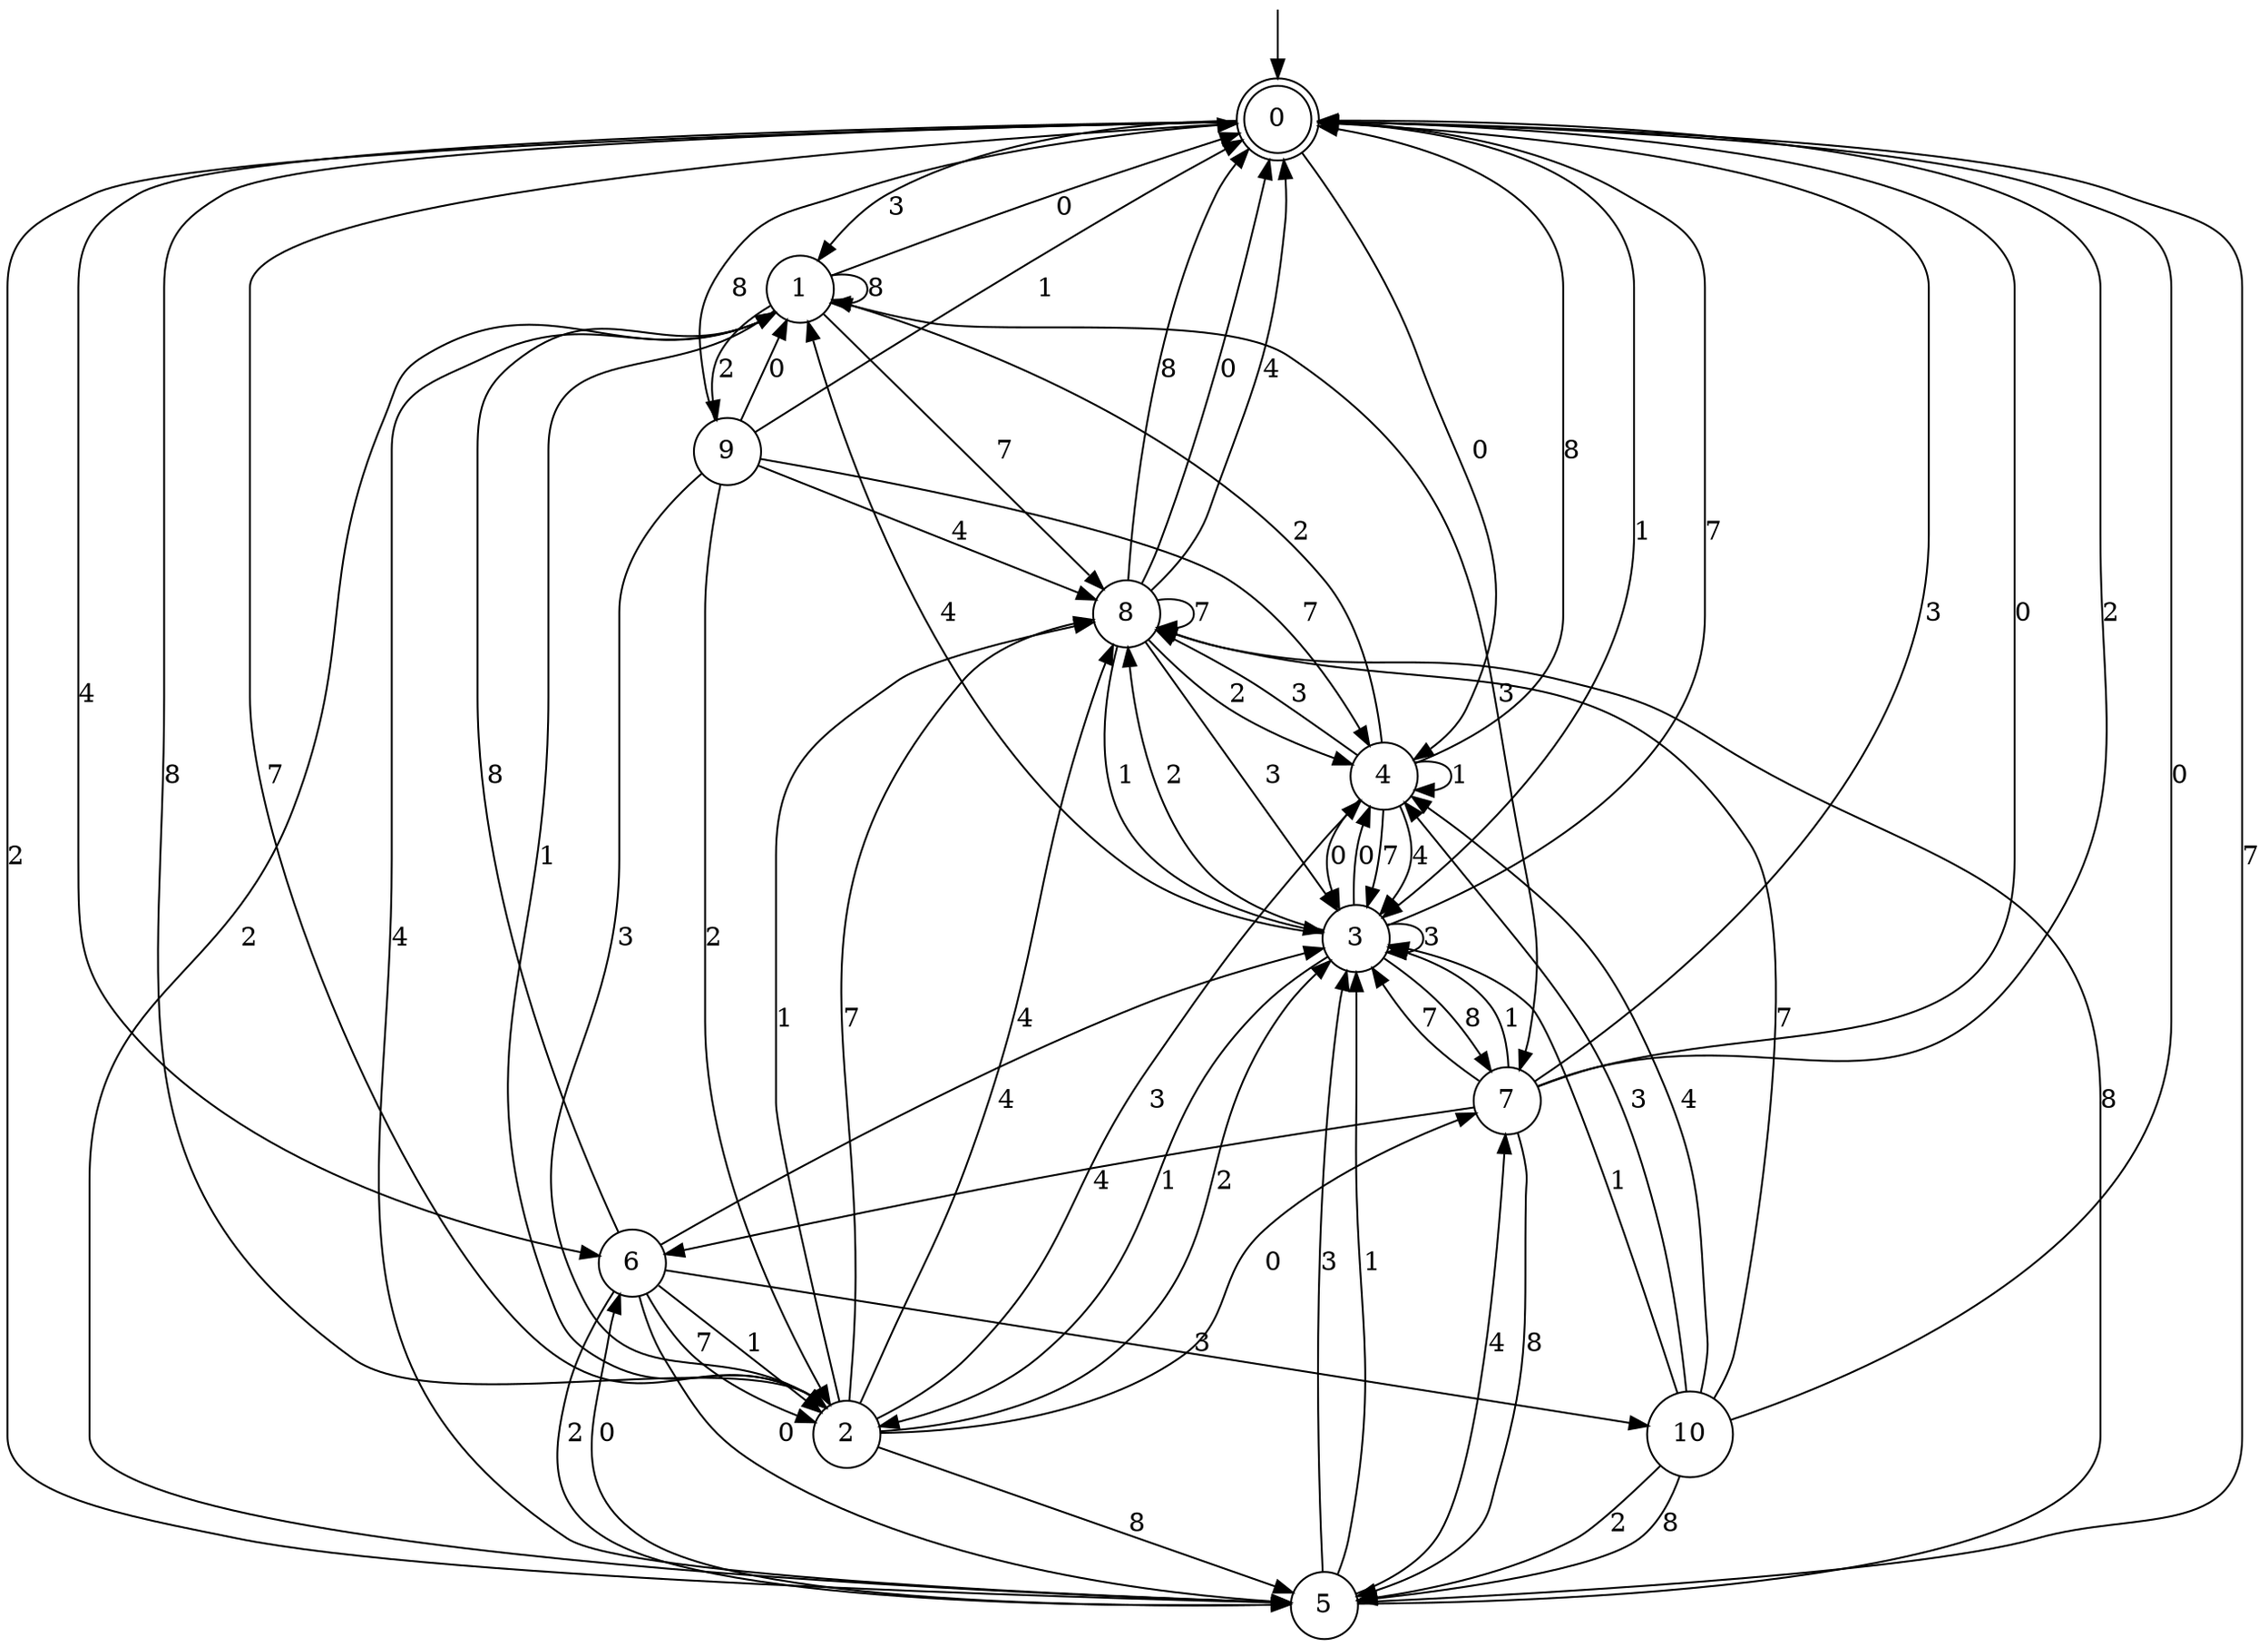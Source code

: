 digraph g {

	s0 [shape="doublecircle" label="0"];
	s1 [shape="circle" label="1"];
	s2 [shape="circle" label="2"];
	s3 [shape="circle" label="3"];
	s4 [shape="circle" label="4"];
	s5 [shape="circle" label="5"];
	s6 [shape="circle" label="6"];
	s7 [shape="circle" label="7"];
	s8 [shape="circle" label="8"];
	s9 [shape="circle" label="9"];
	s10 [shape="circle" label="10"];
	s0 -> s1 [label="3"];
	s0 -> s2 [label="8"];
	s0 -> s3 [label="1"];
	s0 -> s2 [label="7"];
	s0 -> s4 [label="0"];
	s0 -> s5 [label="2"];
	s0 -> s6 [label="4"];
	s1 -> s7 [label="3"];
	s1 -> s1 [label="8"];
	s1 -> s2 [label="1"];
	s1 -> s8 [label="7"];
	s1 -> s0 [label="0"];
	s1 -> s9 [label="2"];
	s1 -> s5 [label="4"];
	s2 -> s4 [label="3"];
	s2 -> s5 [label="8"];
	s2 -> s8 [label="1"];
	s2 -> s8 [label="7"];
	s2 -> s7 [label="0"];
	s2 -> s3 [label="2"];
	s2 -> s8 [label="4"];
	s3 -> s3 [label="3"];
	s3 -> s7 [label="8"];
	s3 -> s2 [label="1"];
	s3 -> s0 [label="7"];
	s3 -> s4 [label="0"];
	s3 -> s8 [label="2"];
	s3 -> s1 [label="4"];
	s4 -> s8 [label="3"];
	s4 -> s0 [label="8"];
	s4 -> s4 [label="1"];
	s4 -> s3 [label="7"];
	s4 -> s3 [label="0"];
	s4 -> s1 [label="2"];
	s4 -> s3 [label="4"];
	s5 -> s3 [label="3"];
	s5 -> s8 [label="8"];
	s5 -> s3 [label="1"];
	s5 -> s0 [label="7"];
	s5 -> s6 [label="0"];
	s5 -> s1 [label="2"];
	s5 -> s7 [label="4"];
	s6 -> s10 [label="3"];
	s6 -> s1 [label="8"];
	s6 -> s2 [label="1"];
	s6 -> s2 [label="7"];
	s6 -> s5 [label="0"];
	s6 -> s5 [label="2"];
	s6 -> s3 [label="4"];
	s7 -> s0 [label="3"];
	s7 -> s5 [label="8"];
	s7 -> s3 [label="1"];
	s7 -> s3 [label="7"];
	s7 -> s0 [label="0"];
	s7 -> s0 [label="2"];
	s7 -> s6 [label="4"];
	s8 -> s3 [label="3"];
	s8 -> s0 [label="8"];
	s8 -> s3 [label="1"];
	s8 -> s8 [label="7"];
	s8 -> s0 [label="0"];
	s8 -> s4 [label="2"];
	s8 -> s0 [label="4"];
	s9 -> s2 [label="3"];
	s9 -> s0 [label="8"];
	s9 -> s0 [label="1"];
	s9 -> s4 [label="7"];
	s9 -> s1 [label="0"];
	s9 -> s2 [label="2"];
	s9 -> s8 [label="4"];
	s10 -> s4 [label="3"];
	s10 -> s5 [label="8"];
	s10 -> s3 [label="1"];
	s10 -> s8 [label="7"];
	s10 -> s0 [label="0"];
	s10 -> s5 [label="2"];
	s10 -> s4 [label="4"];

__start0 [label="" shape="none" width="0" height="0"];
__start0 -> s0;

}
